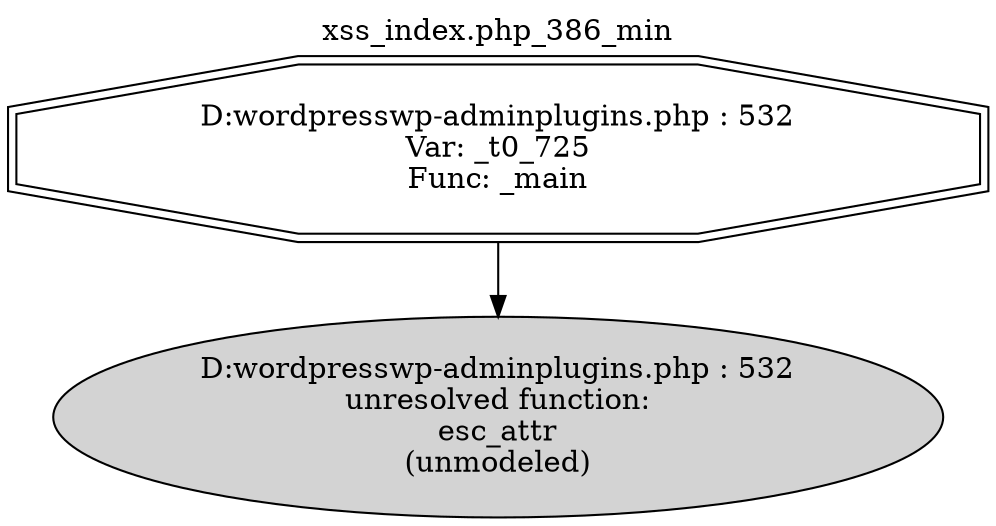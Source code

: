 digraph cfg {
  label="xss_index.php_386_min";
  labelloc=t;
  n1 [shape=doubleoctagon, label="D:\wordpress\wp-admin\plugins.php : 532\nVar: _t0_725\nFunc: _main\n"];
  n2 [shape=ellipse, label="D:\wordpress\wp-admin\plugins.php : 532\nunresolved function:\nesc_attr\n(unmodeled)\n",style=filled];
  n1 -> n2;
}
